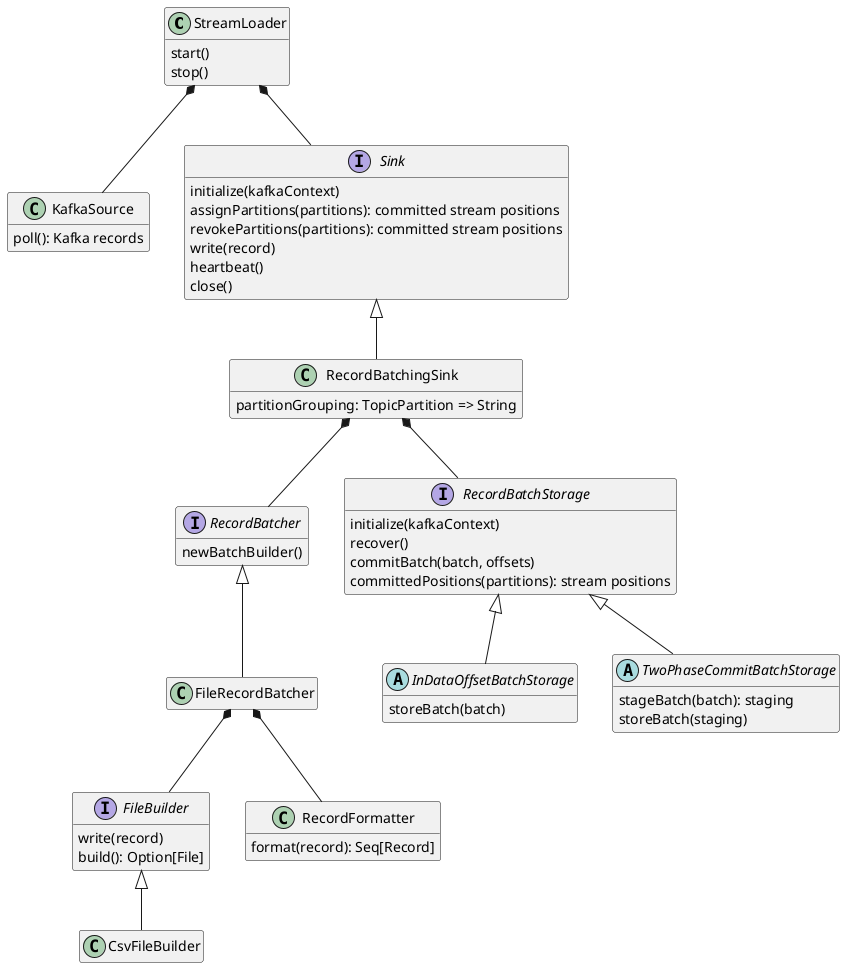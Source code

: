 @startuml
skinparam backgroundColor transparent

hide empty members

class StreamLoader [[../com/adform/streamloader/StreamLoader.html{StreamLoader}]] {
 start()
 stop()
}

class KafkaSource [[../com/adform/streamloader/source/KafkaSource.html{KafkaSource}]] {
  poll(): Kafka records
}

StreamLoader *-- KafkaSource
StreamLoader *-- Sink

interface Sink [[../com/adform/streamloader/sink/Sink.html{Sink}]] {
  initialize(kafkaContext)
  assignPartitions(partitions): committed stream positions
  revokePartitions(partitions): committed stream positions
  write(record)
  heartbeat()
  close()
}

Sink <|-- RecordBatchingSink

class RecordBatchingSink [[../com/adform/streamloader/sink/batch/RecordBatchingSink.html{RecordBatchingSink}]] {
  partitionGrouping: TopicPartition => String
}

interface RecordBatcher [[../com/adform/streamloader/sink/batch/RecordBatcher.html{RecordBatcher}]] {
  newBatchBuilder()
}

interface RecordBatchStorage [[../com/adform/streamloader/sink/batch/storage/RecordBatchStorage.html{RecordBatchStorage}]] {
  initialize(kafkaContext)
  recover()
  commitBatch(batch, offsets)
  committedPositions(partitions): stream positions
}

RecordBatchingSink *-- RecordBatcher
RecordBatchingSink *-- RecordBatchStorage

RecordBatchStorage <|-- InDataOffsetBatchStorage
RecordBatchStorage <|-- TwoPhaseCommitBatchStorage

abstract class InDataOffsetBatchStorage [[../com/adform/streamloader/sink/batch/storage/InDataOffsetBatchStorage.html{InDataOffsetBatchStorage}]] {
  storeBatch(batch)
}

abstract class TwoPhaseCommitBatchStorage [[../com/adform/streamloader/sink/batch/storage/TwoPhaseCommitBatchStorage.html{TwoPhaseCommitBatchStorage}]] {
  stageBatch(batch): staging
  storeBatch(staging)
}

class FileRecordBatcher [[../com/adform/streamloader/sink/file/FileRecordBatcher.html{FileRecordBatcher}]] {
}

RecordBatcher <|-- FileRecordBatcher

interface FileBuilder [[../com/adform/streamloader/sink/file/FileBuilder.html{FileBuilder}]] {
  write(record)
  build(): Option[File]
}

class CsvFileBuilder [[../com/adform/streamloader/sink/encoding/csv/CsvFileBuilder.html{CsvFileBuilder}]]

FileBuilder <|-- CsvFileBuilder

FileRecordBatcher *-- FileBuilder
FileRecordBatcher *-- RecordFormatter

class RecordFormatter [[../com/adform/streamloader/sink/batch/RecordFormatter.html{RecordFormatter}]] {
  format(record): Seq[Record]
}

@enduml
